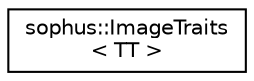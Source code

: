 digraph "Graphical Class Hierarchy"
{
 // LATEX_PDF_SIZE
  edge [fontname="Helvetica",fontsize="10",labelfontname="Helvetica",labelfontsize="10"];
  node [fontname="Helvetica",fontsize="10",shape=record];
  rankdir="LR";
  Node0 [label="sophus::ImageTraits\l\< TT \>",height=0.2,width=0.4,color="black", fillcolor="white", style="filled",URL="$structsophus_1_1_image_traits.html",tooltip=" "];
}
